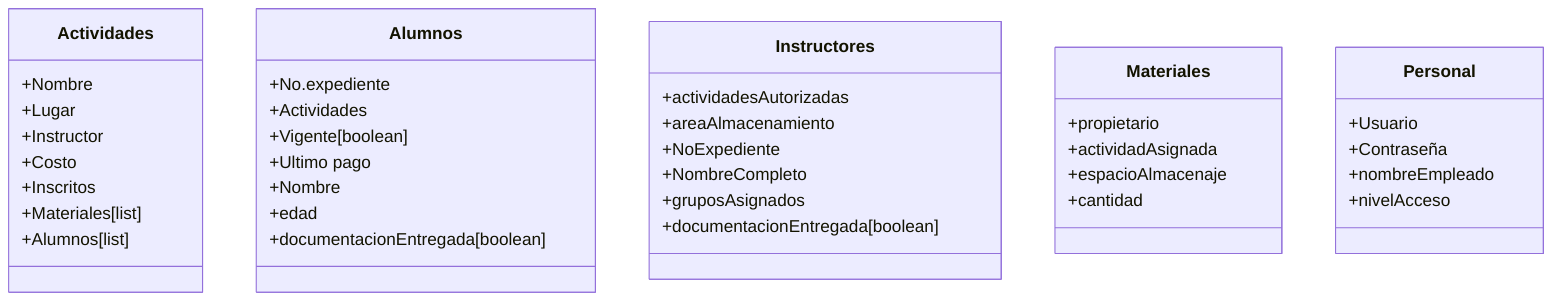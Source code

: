 classDiagram

    class Actividades{
        +Nombre
        +Lugar
        +Instructor
        +Costo
        +Inscritos
        +Materiales[list]
        +Alumnos[list]
    }

    class Alumnos{
        +No.expediente
        +Actividades
        +Vigente[boolean]
        +Ultimo pago
        +Nombre
        +edad
        +documentacionEntregada[boolean]
    }
    
    class Instructores{
        +actividadesAutorizadas
        +areaAlmacenamiento
        +NoExpediente
        +NombreCompleto
        +gruposAsignados
        +documentacionEntregada[boolean]
    }
    
    class Materiales{
        +propietario
        +actividadAsignada
        +espacioAlmacenaje
        +cantidad
    }

    class Personal{
        +Usuario
        +Contraseña
        +nombreEmpleado
        +nivelAcceso
    }